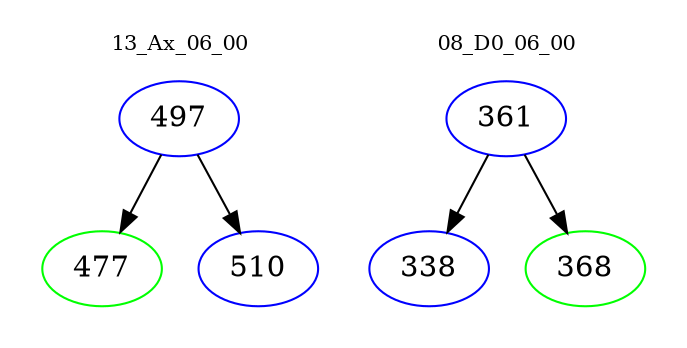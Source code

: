 digraph{
subgraph cluster_0 {
color = white
label = "13_Ax_06_00";
fontsize=10;
T0_497 [label="497", color="blue"]
T0_497 -> T0_477 [color="black"]
T0_477 [label="477", color="green"]
T0_497 -> T0_510 [color="black"]
T0_510 [label="510", color="blue"]
}
subgraph cluster_1 {
color = white
label = "08_D0_06_00";
fontsize=10;
T1_361 [label="361", color="blue"]
T1_361 -> T1_338 [color="black"]
T1_338 [label="338", color="blue"]
T1_361 -> T1_368 [color="black"]
T1_368 [label="368", color="green"]
}
}
